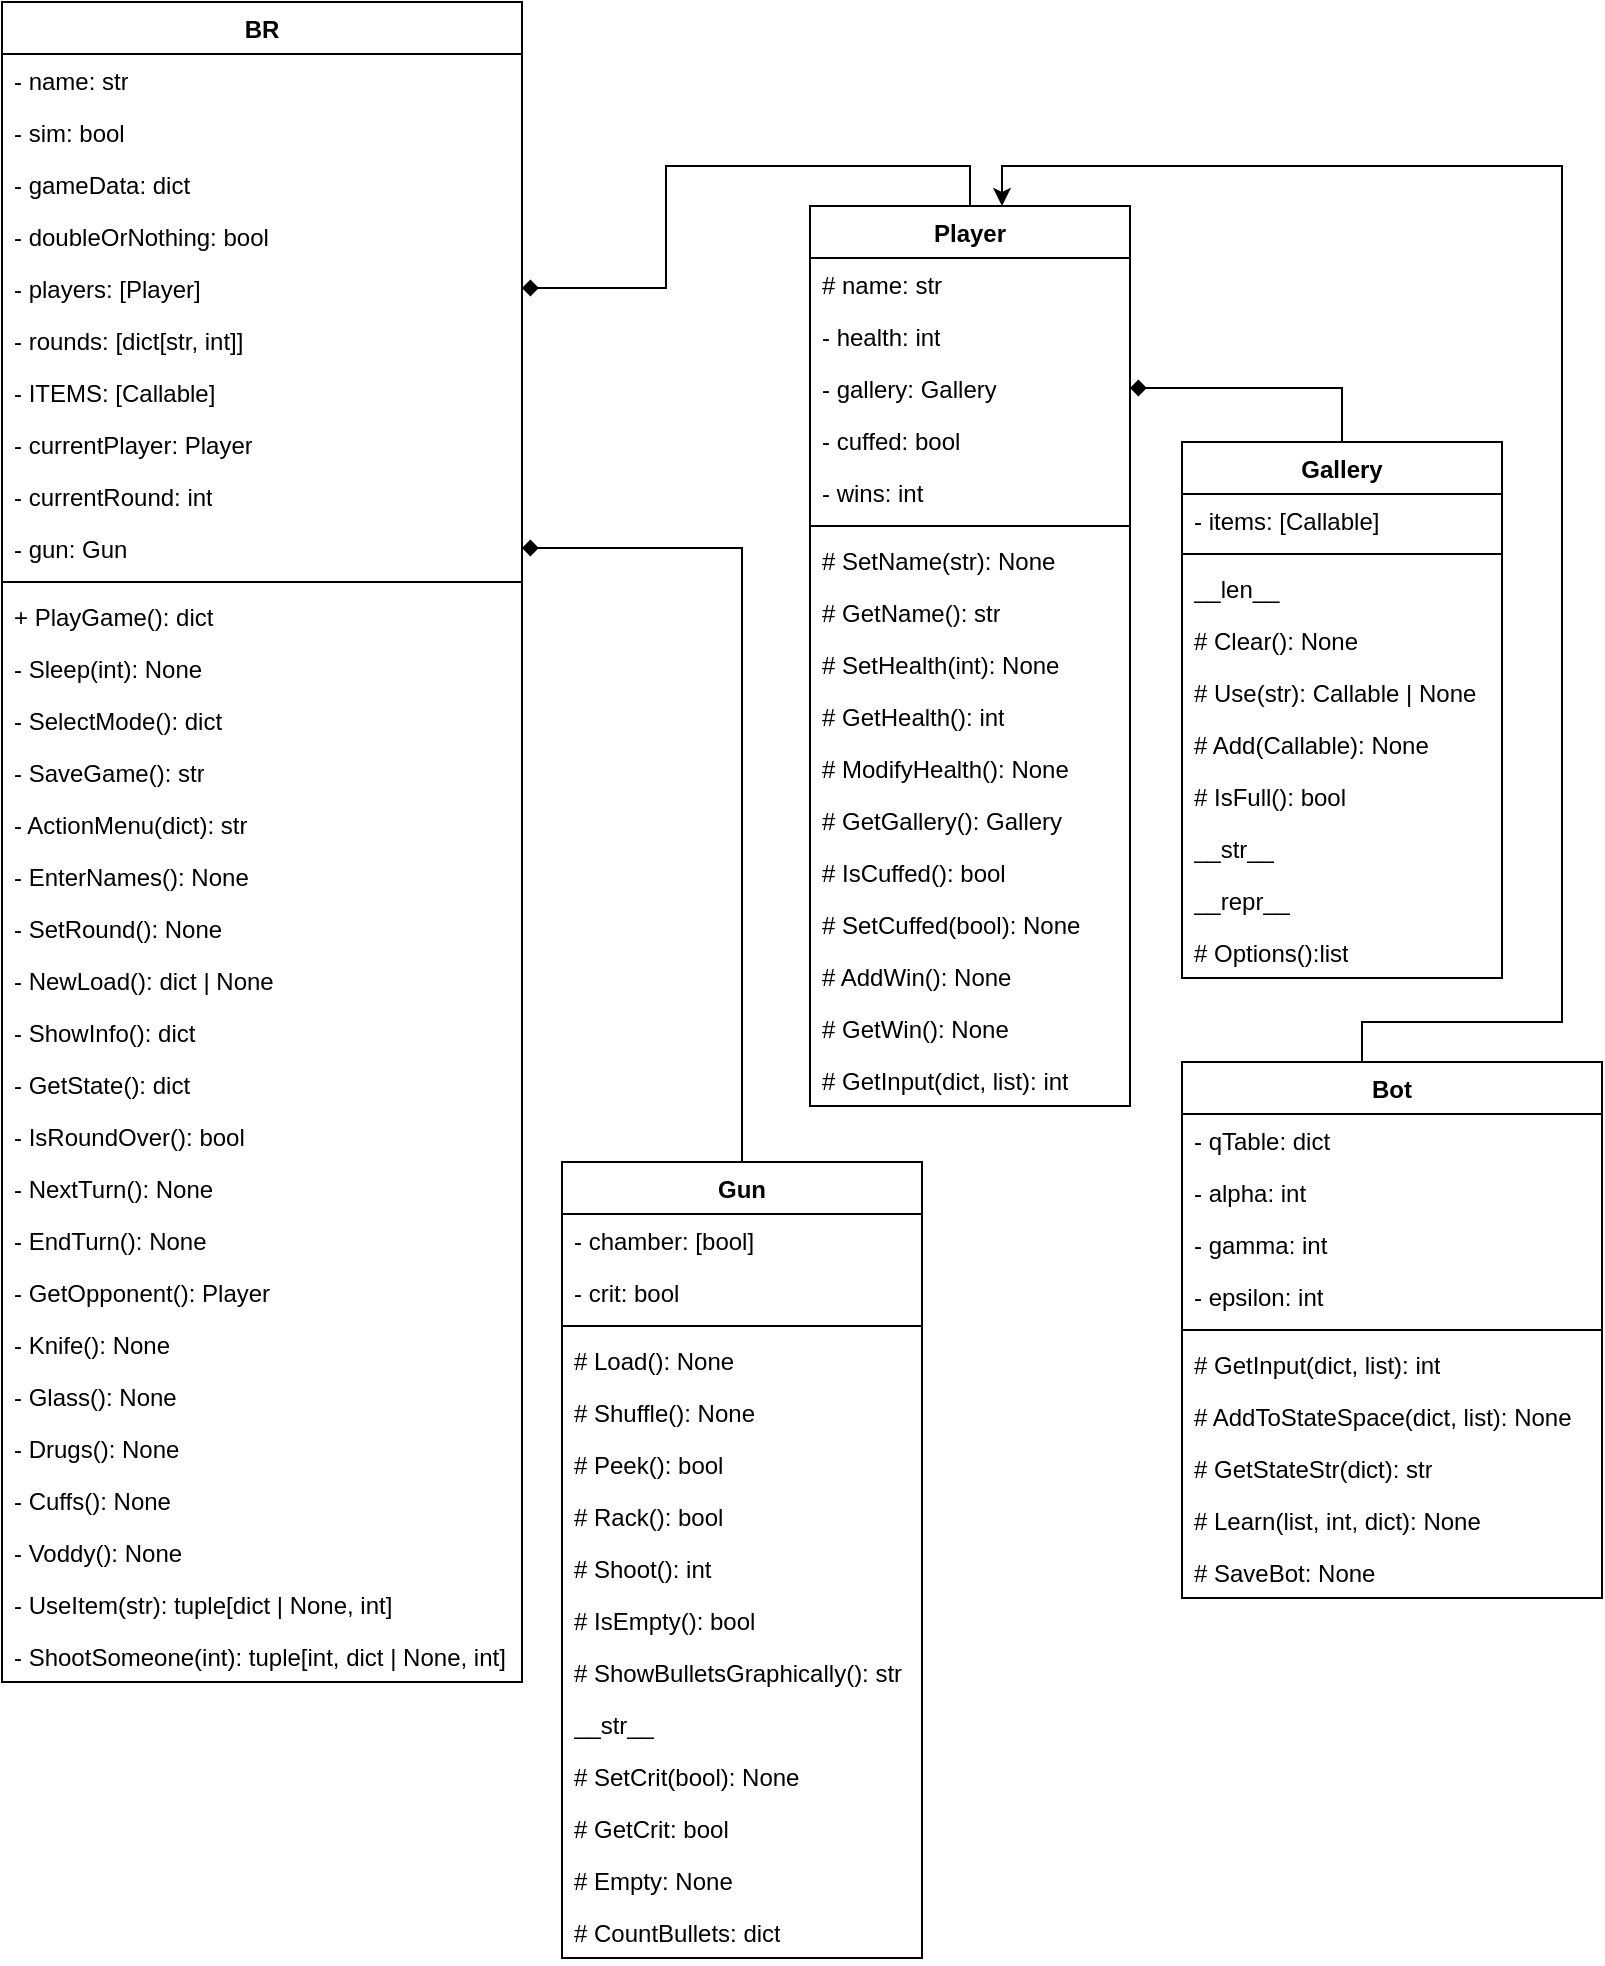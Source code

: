 <mxfile version="23.1.0" type="device">
  <diagram name="Page-1" id="vFmoDZBEKyAavdOSo_Eb">
    <mxGraphModel dx="991" dy="752" grid="1" gridSize="10" guides="1" tooltips="1" connect="1" arrows="1" fold="1" page="1" pageScale="1" pageWidth="827" pageHeight="1169" math="0" shadow="0">
      <root>
        <mxCell id="0" />
        <mxCell id="1" parent="0" />
        <mxCell id="H9SnRW4c3Upq8VRvOPKu-1" value="BR" style="swimlane;fontStyle=1;align=center;verticalAlign=top;childLayout=stackLayout;horizontal=1;startSize=26;horizontalStack=0;resizeParent=1;resizeParentMax=0;resizeLast=0;collapsible=1;marginBottom=0;whiteSpace=wrap;html=1;" parent="1" vertex="1">
          <mxGeometry x="10" y="150" width="260" height="840" as="geometry">
            <mxRectangle x="90" y="150" width="60" height="30" as="alternateBounds" />
          </mxGeometry>
        </mxCell>
        <mxCell id="eFTFK-ehcUdB1LsyZW5m-9" value="- name: str" style="text;strokeColor=none;fillColor=none;align=left;verticalAlign=top;spacingLeft=4;spacingRight=4;overflow=hidden;rotatable=0;points=[[0,0.5],[1,0.5]];portConstraint=eastwest;whiteSpace=wrap;html=1;" parent="H9SnRW4c3Upq8VRvOPKu-1" vertex="1">
          <mxGeometry y="26" width="260" height="26" as="geometry" />
        </mxCell>
        <mxCell id="eFTFK-ehcUdB1LsyZW5m-8" value="- sim: bool" style="text;strokeColor=none;fillColor=none;align=left;verticalAlign=top;spacingLeft=4;spacingRight=4;overflow=hidden;rotatable=0;points=[[0,0.5],[1,0.5]];portConstraint=eastwest;whiteSpace=wrap;html=1;" parent="H9SnRW4c3Upq8VRvOPKu-1" vertex="1">
          <mxGeometry y="52" width="260" height="26" as="geometry" />
        </mxCell>
        <mxCell id="eFTFK-ehcUdB1LsyZW5m-10" value="&lt;div&gt;- gameData: dict&lt;/div&gt;" style="text;strokeColor=none;fillColor=none;align=left;verticalAlign=top;spacingLeft=4;spacingRight=4;overflow=hidden;rotatable=0;points=[[0,0.5],[1,0.5]];portConstraint=eastwest;whiteSpace=wrap;html=1;" parent="H9SnRW4c3Upq8VRvOPKu-1" vertex="1">
          <mxGeometry y="78" width="260" height="26" as="geometry" />
        </mxCell>
        <mxCell id="mQyLiGfO_H3nHgaukquF-1" value="- doubleOrNothing: bool" style="text;strokeColor=none;fillColor=none;align=left;verticalAlign=top;spacingLeft=4;spacingRight=4;overflow=hidden;rotatable=0;points=[[0,0.5],[1,0.5]];portConstraint=eastwest;whiteSpace=wrap;html=1;" parent="H9SnRW4c3Upq8VRvOPKu-1" vertex="1">
          <mxGeometry y="104" width="260" height="26" as="geometry" />
        </mxCell>
        <mxCell id="H9SnRW4c3Upq8VRvOPKu-2" value="- players: [Player]" style="text;strokeColor=none;fillColor=none;align=left;verticalAlign=top;spacingLeft=4;spacingRight=4;overflow=hidden;rotatable=0;points=[[0,0.5],[1,0.5]];portConstraint=eastwest;whiteSpace=wrap;html=1;" parent="H9SnRW4c3Upq8VRvOPKu-1" vertex="1">
          <mxGeometry y="130" width="260" height="26" as="geometry" />
        </mxCell>
        <mxCell id="H9SnRW4c3Upq8VRvOPKu-5" value="- rounds: [dict[str, int]]" style="text;strokeColor=none;fillColor=none;align=left;verticalAlign=top;spacingLeft=4;spacingRight=4;overflow=hidden;rotatable=0;points=[[0,0.5],[1,0.5]];portConstraint=eastwest;whiteSpace=wrap;html=1;" parent="H9SnRW4c3Upq8VRvOPKu-1" vertex="1">
          <mxGeometry y="156" width="260" height="26" as="geometry" />
        </mxCell>
        <mxCell id="H9SnRW4c3Upq8VRvOPKu-6" value="- ITEMS: [Callable]" style="text;strokeColor=none;fillColor=none;align=left;verticalAlign=top;spacingLeft=4;spacingRight=4;overflow=hidden;rotatable=0;points=[[0,0.5],[1,0.5]];portConstraint=eastwest;whiteSpace=wrap;html=1;" parent="H9SnRW4c3Upq8VRvOPKu-1" vertex="1">
          <mxGeometry y="182" width="260" height="26" as="geometry" />
        </mxCell>
        <mxCell id="H9SnRW4c3Upq8VRvOPKu-7" value="- currentPlayer: Player" style="text;strokeColor=none;fillColor=none;align=left;verticalAlign=top;spacingLeft=4;spacingRight=4;overflow=hidden;rotatable=0;points=[[0,0.5],[1,0.5]];portConstraint=eastwest;whiteSpace=wrap;html=1;" parent="H9SnRW4c3Upq8VRvOPKu-1" vertex="1">
          <mxGeometry y="208" width="260" height="26" as="geometry" />
        </mxCell>
        <mxCell id="H9SnRW4c3Upq8VRvOPKu-8" value="- currentRound: int" style="text;strokeColor=none;fillColor=none;align=left;verticalAlign=top;spacingLeft=4;spacingRight=4;overflow=hidden;rotatable=0;points=[[0,0.5],[1,0.5]];portConstraint=eastwest;whiteSpace=wrap;html=1;" parent="H9SnRW4c3Upq8VRvOPKu-1" vertex="1">
          <mxGeometry y="234" width="260" height="26" as="geometry" />
        </mxCell>
        <mxCell id="H9SnRW4c3Upq8VRvOPKu-24" value="- gun: Gun" style="text;strokeColor=none;fillColor=none;align=left;verticalAlign=top;spacingLeft=4;spacingRight=4;overflow=hidden;rotatable=0;points=[[0,0.5],[1,0.5]];portConstraint=eastwest;whiteSpace=wrap;html=1;" parent="H9SnRW4c3Upq8VRvOPKu-1" vertex="1">
          <mxGeometry y="260" width="260" height="26" as="geometry" />
        </mxCell>
        <mxCell id="H9SnRW4c3Upq8VRvOPKu-3" value="" style="line;strokeWidth=1;fillColor=none;align=left;verticalAlign=middle;spacingTop=-1;spacingLeft=3;spacingRight=3;rotatable=0;labelPosition=right;points=[];portConstraint=eastwest;strokeColor=inherit;" parent="H9SnRW4c3Upq8VRvOPKu-1" vertex="1">
          <mxGeometry y="286" width="260" height="8" as="geometry" />
        </mxCell>
        <mxCell id="H9SnRW4c3Upq8VRvOPKu-4" value="+ PlayGame(): dict" style="text;strokeColor=none;fillColor=none;align=left;verticalAlign=top;spacingLeft=4;spacingRight=4;overflow=hidden;rotatable=0;points=[[0,0.5],[1,0.5]];portConstraint=eastwest;whiteSpace=wrap;html=1;" parent="H9SnRW4c3Upq8VRvOPKu-1" vertex="1">
          <mxGeometry y="294" width="260" height="26" as="geometry" />
        </mxCell>
        <mxCell id="eFTFK-ehcUdB1LsyZW5m-52" value="- Sleep(int): None" style="text;strokeColor=none;fillColor=none;align=left;verticalAlign=top;spacingLeft=4;spacingRight=4;overflow=hidden;rotatable=0;points=[[0,0.5],[1,0.5]];portConstraint=eastwest;whiteSpace=wrap;html=1;" parent="H9SnRW4c3Upq8VRvOPKu-1" vertex="1">
          <mxGeometry y="320" width="260" height="26" as="geometry" />
        </mxCell>
        <mxCell id="eFTFK-ehcUdB1LsyZW5m-41" value="- SelectMode(): dict" style="text;strokeColor=none;fillColor=none;align=left;verticalAlign=top;spacingLeft=4;spacingRight=4;overflow=hidden;rotatable=0;points=[[0,0.5],[1,0.5]];portConstraint=eastwest;whiteSpace=wrap;html=1;" parent="H9SnRW4c3Upq8VRvOPKu-1" vertex="1">
          <mxGeometry y="346" width="260" height="26" as="geometry" />
        </mxCell>
        <mxCell id="eFTFK-ehcUdB1LsyZW5m-11" value="- SaveGame(): str" style="text;strokeColor=none;fillColor=none;align=left;verticalAlign=top;spacingLeft=4;spacingRight=4;overflow=hidden;rotatable=0;points=[[0,0.5],[1,0.5]];portConstraint=eastwest;whiteSpace=wrap;html=1;" parent="H9SnRW4c3Upq8VRvOPKu-1" vertex="1">
          <mxGeometry y="372" width="260" height="26" as="geometry" />
        </mxCell>
        <mxCell id="mQyLiGfO_H3nHgaukquF-2" value="- ActionMenu(dict): str" style="text;strokeColor=none;fillColor=none;align=left;verticalAlign=top;spacingLeft=4;spacingRight=4;overflow=hidden;rotatable=0;points=[[0,0.5],[1,0.5]];portConstraint=eastwest;whiteSpace=wrap;html=1;" parent="H9SnRW4c3Upq8VRvOPKu-1" vertex="1">
          <mxGeometry y="398" width="260" height="26" as="geometry" />
        </mxCell>
        <mxCell id="eFTFK-ehcUdB1LsyZW5m-12" value="- EnterNames(): None" style="text;strokeColor=none;fillColor=none;align=left;verticalAlign=top;spacingLeft=4;spacingRight=4;overflow=hidden;rotatable=0;points=[[0,0.5],[1,0.5]];portConstraint=eastwest;whiteSpace=wrap;html=1;" parent="H9SnRW4c3Upq8VRvOPKu-1" vertex="1">
          <mxGeometry y="424" width="260" height="26" as="geometry" />
        </mxCell>
        <mxCell id="H9SnRW4c3Upq8VRvOPKu-18" value="- SetRound(): None" style="text;strokeColor=none;fillColor=none;align=left;verticalAlign=top;spacingLeft=4;spacingRight=4;overflow=hidden;rotatable=0;points=[[0,0.5],[1,0.5]];portConstraint=eastwest;whiteSpace=wrap;html=1;" parent="H9SnRW4c3Upq8VRvOPKu-1" vertex="1">
          <mxGeometry y="450" width="260" height="26" as="geometry" />
        </mxCell>
        <mxCell id="eFTFK-ehcUdB1LsyZW5m-1" value="- NewLoad(): dict | None" style="text;strokeColor=none;fillColor=none;align=left;verticalAlign=top;spacingLeft=4;spacingRight=4;overflow=hidden;rotatable=0;points=[[0,0.5],[1,0.5]];portConstraint=eastwest;whiteSpace=wrap;html=1;" parent="H9SnRW4c3Upq8VRvOPKu-1" vertex="1">
          <mxGeometry y="476" width="260" height="26" as="geometry" />
        </mxCell>
        <mxCell id="H9SnRW4c3Upq8VRvOPKu-19" value="- ShowInfo(): dict" style="text;strokeColor=none;fillColor=none;align=left;verticalAlign=top;spacingLeft=4;spacingRight=4;overflow=hidden;rotatable=0;points=[[0,0.5],[1,0.5]];portConstraint=eastwest;whiteSpace=wrap;html=1;" parent="H9SnRW4c3Upq8VRvOPKu-1" vertex="1">
          <mxGeometry y="502" width="260" height="26" as="geometry" />
        </mxCell>
        <mxCell id="eFTFK-ehcUdB1LsyZW5m-43" value="- GetState(): dict" style="text;strokeColor=none;fillColor=none;align=left;verticalAlign=top;spacingLeft=4;spacingRight=4;overflow=hidden;rotatable=0;points=[[0,0.5],[1,0.5]];portConstraint=eastwest;whiteSpace=wrap;html=1;" parent="H9SnRW4c3Upq8VRvOPKu-1" vertex="1">
          <mxGeometry y="528" width="260" height="26" as="geometry" />
        </mxCell>
        <mxCell id="mQyLiGfO_H3nHgaukquF-4" value="- IsRoundOver(): bool" style="text;strokeColor=none;fillColor=none;align=left;verticalAlign=top;spacingLeft=4;spacingRight=4;overflow=hidden;rotatable=0;points=[[0,0.5],[1,0.5]];portConstraint=eastwest;whiteSpace=wrap;html=1;" parent="H9SnRW4c3Upq8VRvOPKu-1" vertex="1">
          <mxGeometry y="554" width="260" height="26" as="geometry" />
        </mxCell>
        <mxCell id="mQyLiGfO_H3nHgaukquF-5" value="- NextTurn(): None" style="text;strokeColor=none;fillColor=none;align=left;verticalAlign=top;spacingLeft=4;spacingRight=4;overflow=hidden;rotatable=0;points=[[0,0.5],[1,0.5]];portConstraint=eastwest;whiteSpace=wrap;html=1;" parent="H9SnRW4c3Upq8VRvOPKu-1" vertex="1">
          <mxGeometry y="580" width="260" height="26" as="geometry" />
        </mxCell>
        <mxCell id="mQyLiGfO_H3nHgaukquF-6" value="- EndTurn(): None" style="text;strokeColor=none;fillColor=none;align=left;verticalAlign=top;spacingLeft=4;spacingRight=4;overflow=hidden;rotatable=0;points=[[0,0.5],[1,0.5]];portConstraint=eastwest;whiteSpace=wrap;html=1;" parent="H9SnRW4c3Upq8VRvOPKu-1" vertex="1">
          <mxGeometry y="606" width="260" height="26" as="geometry" />
        </mxCell>
        <mxCell id="eFTFK-ehcUdB1LsyZW5m-2" value="- GetOpponent(): Player" style="text;strokeColor=none;fillColor=none;align=left;verticalAlign=top;spacingLeft=4;spacingRight=4;overflow=hidden;rotatable=0;points=[[0,0.5],[1,0.5]];portConstraint=eastwest;whiteSpace=wrap;html=1;" parent="H9SnRW4c3Upq8VRvOPKu-1" vertex="1">
          <mxGeometry y="632" width="260" height="26" as="geometry" />
        </mxCell>
        <mxCell id="H9SnRW4c3Upq8VRvOPKu-29" value="- Knife(): None" style="text;strokeColor=none;fillColor=none;align=left;verticalAlign=top;spacingLeft=4;spacingRight=4;overflow=hidden;rotatable=0;points=[[0,0.5],[1,0.5]];portConstraint=eastwest;whiteSpace=wrap;html=1;" parent="H9SnRW4c3Upq8VRvOPKu-1" vertex="1">
          <mxGeometry y="658" width="260" height="26" as="geometry" />
        </mxCell>
        <mxCell id="H9SnRW4c3Upq8VRvOPKu-33" value="- Glass(): None" style="text;strokeColor=none;fillColor=none;align=left;verticalAlign=top;spacingLeft=4;spacingRight=4;overflow=hidden;rotatable=0;points=[[0,0.5],[1,0.5]];portConstraint=eastwest;whiteSpace=wrap;html=1;" parent="H9SnRW4c3Upq8VRvOPKu-1" vertex="1">
          <mxGeometry y="684" width="260" height="26" as="geometry" />
        </mxCell>
        <mxCell id="H9SnRW4c3Upq8VRvOPKu-34" value="- Drugs(): None" style="text;strokeColor=none;fillColor=none;align=left;verticalAlign=top;spacingLeft=4;spacingRight=4;overflow=hidden;rotatable=0;points=[[0,0.5],[1,0.5]];portConstraint=eastwest;whiteSpace=wrap;html=1;" parent="H9SnRW4c3Upq8VRvOPKu-1" vertex="1">
          <mxGeometry y="710" width="260" height="26" as="geometry" />
        </mxCell>
        <mxCell id="H9SnRW4c3Upq8VRvOPKu-35" value="- Cuffs(): None" style="text;strokeColor=none;fillColor=none;align=left;verticalAlign=top;spacingLeft=4;spacingRight=4;overflow=hidden;rotatable=0;points=[[0,0.5],[1,0.5]];portConstraint=eastwest;whiteSpace=wrap;html=1;" parent="H9SnRW4c3Upq8VRvOPKu-1" vertex="1">
          <mxGeometry y="736" width="260" height="26" as="geometry" />
        </mxCell>
        <mxCell id="eFTFK-ehcUdB1LsyZW5m-14" value="- Voddy(): None" style="text;strokeColor=none;fillColor=none;align=left;verticalAlign=top;spacingLeft=4;spacingRight=4;overflow=hidden;rotatable=0;points=[[0,0.5],[1,0.5]];portConstraint=eastwest;whiteSpace=wrap;html=1;" parent="H9SnRW4c3Upq8VRvOPKu-1" vertex="1">
          <mxGeometry y="762" width="260" height="26" as="geometry" />
        </mxCell>
        <mxCell id="eFTFK-ehcUdB1LsyZW5m-13" value="- UseItem(str): tuple[dict | None, int]" style="text;strokeColor=none;fillColor=none;align=left;verticalAlign=top;spacingLeft=4;spacingRight=4;overflow=hidden;rotatable=0;points=[[0,0.5],[1,0.5]];portConstraint=eastwest;whiteSpace=wrap;html=1;" parent="H9SnRW4c3Upq8VRvOPKu-1" vertex="1">
          <mxGeometry y="788" width="260" height="26" as="geometry" />
        </mxCell>
        <mxCell id="H9SnRW4c3Upq8VRvOPKu-37" value="- ShootSomeone(int): tuple[int, dict | None, int]" style="text;strokeColor=none;fillColor=none;align=left;verticalAlign=top;spacingLeft=4;spacingRight=4;overflow=hidden;rotatable=0;points=[[0,0.5],[1,0.5]];portConstraint=eastwest;whiteSpace=wrap;html=1;" parent="H9SnRW4c3Upq8VRvOPKu-1" vertex="1">
          <mxGeometry y="814" width="260" height="26" as="geometry" />
        </mxCell>
        <mxCell id="H9SnRW4c3Upq8VRvOPKu-48" style="edgeStyle=orthogonalEdgeStyle;rounded=0;orthogonalLoop=1;jettySize=auto;html=1;exitX=0.5;exitY=0;exitDx=0;exitDy=0;entryX=1;entryY=0.5;entryDx=0;entryDy=0;endArrow=diamond;endFill=1;" parent="1" source="H9SnRW4c3Upq8VRvOPKu-9" target="H9SnRW4c3Upq8VRvOPKu-2" edge="1">
          <mxGeometry relative="1" as="geometry" />
        </mxCell>
        <mxCell id="H9SnRW4c3Upq8VRvOPKu-9" value="Player" style="swimlane;fontStyle=1;align=center;verticalAlign=top;childLayout=stackLayout;horizontal=1;startSize=26;horizontalStack=0;resizeParent=1;resizeParentMax=0;resizeLast=0;collapsible=1;marginBottom=0;whiteSpace=wrap;html=1;" parent="1" vertex="1">
          <mxGeometry x="414" y="252" width="160" height="450" as="geometry" />
        </mxCell>
        <mxCell id="H9SnRW4c3Upq8VRvOPKu-10" value="# name: str" style="text;strokeColor=none;fillColor=none;align=left;verticalAlign=top;spacingLeft=4;spacingRight=4;overflow=hidden;rotatable=0;points=[[0,0.5],[1,0.5]];portConstraint=eastwest;whiteSpace=wrap;html=1;" parent="H9SnRW4c3Upq8VRvOPKu-9" vertex="1">
          <mxGeometry y="26" width="160" height="26" as="geometry" />
        </mxCell>
        <mxCell id="H9SnRW4c3Upq8VRvOPKu-13" value="- health: int" style="text;strokeColor=none;fillColor=none;align=left;verticalAlign=top;spacingLeft=4;spacingRight=4;overflow=hidden;rotatable=0;points=[[0,0.5],[1,0.5]];portConstraint=eastwest;whiteSpace=wrap;html=1;" parent="H9SnRW4c3Upq8VRvOPKu-9" vertex="1">
          <mxGeometry y="52" width="160" height="26" as="geometry" />
        </mxCell>
        <mxCell id="H9SnRW4c3Upq8VRvOPKu-14" value="- gallery: Gallery" style="text;strokeColor=none;fillColor=none;align=left;verticalAlign=top;spacingLeft=4;spacingRight=4;overflow=hidden;rotatable=0;points=[[0,0.5],[1,0.5]];portConstraint=eastwest;whiteSpace=wrap;html=1;" parent="H9SnRW4c3Upq8VRvOPKu-9" vertex="1">
          <mxGeometry y="78" width="160" height="26" as="geometry" />
        </mxCell>
        <mxCell id="H9SnRW4c3Upq8VRvOPKu-36" value="- cuffed: bool" style="text;strokeColor=none;fillColor=none;align=left;verticalAlign=top;spacingLeft=4;spacingRight=4;overflow=hidden;rotatable=0;points=[[0,0.5],[1,0.5]];portConstraint=eastwest;whiteSpace=wrap;html=1;" parent="H9SnRW4c3Upq8VRvOPKu-9" vertex="1">
          <mxGeometry y="104" width="160" height="26" as="geometry" />
        </mxCell>
        <mxCell id="mQyLiGfO_H3nHgaukquF-10" value="- wins: int" style="text;strokeColor=none;fillColor=none;align=left;verticalAlign=top;spacingLeft=4;spacingRight=4;overflow=hidden;rotatable=0;points=[[0,0.5],[1,0.5]];portConstraint=eastwest;whiteSpace=wrap;html=1;" parent="H9SnRW4c3Upq8VRvOPKu-9" vertex="1">
          <mxGeometry y="130" width="160" height="26" as="geometry" />
        </mxCell>
        <mxCell id="H9SnRW4c3Upq8VRvOPKu-11" value="" style="line;strokeWidth=1;fillColor=none;align=left;verticalAlign=middle;spacingTop=-1;spacingLeft=3;spacingRight=3;rotatable=0;labelPosition=right;points=[];portConstraint=eastwest;strokeColor=inherit;" parent="H9SnRW4c3Upq8VRvOPKu-9" vertex="1">
          <mxGeometry y="156" width="160" height="8" as="geometry" />
        </mxCell>
        <mxCell id="H9SnRW4c3Upq8VRvOPKu-12" value="# SetName(str): None" style="text;strokeColor=none;fillColor=none;align=left;verticalAlign=top;spacingLeft=4;spacingRight=4;overflow=hidden;rotatable=0;points=[[0,0.5],[1,0.5]];portConstraint=eastwest;whiteSpace=wrap;html=1;" parent="H9SnRW4c3Upq8VRvOPKu-9" vertex="1">
          <mxGeometry y="164" width="160" height="26" as="geometry" />
        </mxCell>
        <mxCell id="H9SnRW4c3Upq8VRvOPKu-15" value="# GetName(): str" style="text;strokeColor=none;fillColor=none;align=left;verticalAlign=top;spacingLeft=4;spacingRight=4;overflow=hidden;rotatable=0;points=[[0,0.5],[1,0.5]];portConstraint=eastwest;whiteSpace=wrap;html=1;" parent="H9SnRW4c3Upq8VRvOPKu-9" vertex="1">
          <mxGeometry y="190" width="160" height="26" as="geometry" />
        </mxCell>
        <mxCell id="H9SnRW4c3Upq8VRvOPKu-17" value="# SetHealth(int): None" style="text;strokeColor=none;fillColor=none;align=left;verticalAlign=top;spacingLeft=4;spacingRight=4;overflow=hidden;rotatable=0;points=[[0,0.5],[1,0.5]];portConstraint=eastwest;whiteSpace=wrap;html=1;" parent="H9SnRW4c3Upq8VRvOPKu-9" vertex="1">
          <mxGeometry y="216" width="160" height="26" as="geometry" />
        </mxCell>
        <mxCell id="eFTFK-ehcUdB1LsyZW5m-3" value="# GetHealth(): int" style="text;strokeColor=none;fillColor=none;align=left;verticalAlign=top;spacingLeft=4;spacingRight=4;overflow=hidden;rotatable=0;points=[[0,0.5],[1,0.5]];portConstraint=eastwest;whiteSpace=wrap;html=1;" parent="H9SnRW4c3Upq8VRvOPKu-9" vertex="1">
          <mxGeometry y="242" width="160" height="26" as="geometry" />
        </mxCell>
        <mxCell id="H9SnRW4c3Upq8VRvOPKu-16" value="# ModifyHealth(): None" style="text;strokeColor=none;fillColor=none;align=left;verticalAlign=top;spacingLeft=4;spacingRight=4;overflow=hidden;rotatable=0;points=[[0,0.5],[1,0.5]];portConstraint=eastwest;whiteSpace=wrap;html=1;" parent="H9SnRW4c3Upq8VRvOPKu-9" vertex="1">
          <mxGeometry y="268" width="160" height="26" as="geometry" />
        </mxCell>
        <mxCell id="H9SnRW4c3Upq8VRvOPKu-20" value="# GetGallery(): Gallery" style="text;strokeColor=none;fillColor=none;align=left;verticalAlign=top;spacingLeft=4;spacingRight=4;overflow=hidden;rotatable=0;points=[[0,0.5],[1,0.5]];portConstraint=eastwest;whiteSpace=wrap;html=1;" parent="H9SnRW4c3Upq8VRvOPKu-9" vertex="1">
          <mxGeometry y="294" width="160" height="26" as="geometry" />
        </mxCell>
        <mxCell id="mQyLiGfO_H3nHgaukquF-12" value="# IsCuffed(): bool" style="text;strokeColor=none;fillColor=none;align=left;verticalAlign=top;spacingLeft=4;spacingRight=4;overflow=hidden;rotatable=0;points=[[0,0.5],[1,0.5]];portConstraint=eastwest;whiteSpace=wrap;html=1;" parent="H9SnRW4c3Upq8VRvOPKu-9" vertex="1">
          <mxGeometry y="320" width="160" height="26" as="geometry" />
        </mxCell>
        <mxCell id="mQyLiGfO_H3nHgaukquF-13" value="# SetCuffed(bool): None" style="text;strokeColor=none;fillColor=none;align=left;verticalAlign=top;spacingLeft=4;spacingRight=4;overflow=hidden;rotatable=0;points=[[0,0.5],[1,0.5]];portConstraint=eastwest;whiteSpace=wrap;html=1;" parent="H9SnRW4c3Upq8VRvOPKu-9" vertex="1">
          <mxGeometry y="346" width="160" height="26" as="geometry" />
        </mxCell>
        <mxCell id="mQyLiGfO_H3nHgaukquF-14" value="# AddWin(): None" style="text;strokeColor=none;fillColor=none;align=left;verticalAlign=top;spacingLeft=4;spacingRight=4;overflow=hidden;rotatable=0;points=[[0,0.5],[1,0.5]];portConstraint=eastwest;whiteSpace=wrap;html=1;" parent="H9SnRW4c3Upq8VRvOPKu-9" vertex="1">
          <mxGeometry y="372" width="160" height="26" as="geometry" />
        </mxCell>
        <mxCell id="eFTFK-ehcUdB1LsyZW5m-21" value="# GetWin(): None" style="text;strokeColor=none;fillColor=none;align=left;verticalAlign=top;spacingLeft=4;spacingRight=4;overflow=hidden;rotatable=0;points=[[0,0.5],[1,0.5]];portConstraint=eastwest;whiteSpace=wrap;html=1;" parent="H9SnRW4c3Upq8VRvOPKu-9" vertex="1">
          <mxGeometry y="398" width="160" height="26" as="geometry" />
        </mxCell>
        <mxCell id="eFTFK-ehcUdB1LsyZW5m-4" value="# GetInput(dict, list): int" style="text;strokeColor=none;fillColor=none;align=left;verticalAlign=top;spacingLeft=4;spacingRight=4;overflow=hidden;rotatable=0;points=[[0,0.5],[1,0.5]];portConstraint=eastwest;whiteSpace=wrap;html=1;" parent="H9SnRW4c3Upq8VRvOPKu-9" vertex="1">
          <mxGeometry y="424" width="160" height="26" as="geometry" />
        </mxCell>
        <mxCell id="H9SnRW4c3Upq8VRvOPKu-50" style="edgeStyle=orthogonalEdgeStyle;rounded=0;orthogonalLoop=1;jettySize=auto;html=1;entryX=1;entryY=0.5;entryDx=0;entryDy=0;endArrow=diamond;endFill=1;" parent="1" source="H9SnRW4c3Upq8VRvOPKu-25" target="H9SnRW4c3Upq8VRvOPKu-24" edge="1">
          <mxGeometry relative="1" as="geometry" />
        </mxCell>
        <mxCell id="H9SnRW4c3Upq8VRvOPKu-25" value="Gun" style="swimlane;fontStyle=1;align=center;verticalAlign=top;childLayout=stackLayout;horizontal=1;startSize=26;horizontalStack=0;resizeParent=1;resizeParentMax=0;resizeLast=0;collapsible=1;marginBottom=0;whiteSpace=wrap;html=1;" parent="1" vertex="1">
          <mxGeometry x="290" y="730" width="180" height="398" as="geometry" />
        </mxCell>
        <mxCell id="H9SnRW4c3Upq8VRvOPKu-26" value="- chamber: [bool]" style="text;strokeColor=none;fillColor=none;align=left;verticalAlign=top;spacingLeft=4;spacingRight=4;overflow=hidden;rotatable=0;points=[[0,0.5],[1,0.5]];portConstraint=eastwest;whiteSpace=wrap;html=1;" parent="H9SnRW4c3Upq8VRvOPKu-25" vertex="1">
          <mxGeometry y="26" width="180" height="26" as="geometry" />
        </mxCell>
        <mxCell id="H9SnRW4c3Upq8VRvOPKu-32" value="- crit: bool" style="text;strokeColor=none;fillColor=none;align=left;verticalAlign=top;spacingLeft=4;spacingRight=4;overflow=hidden;rotatable=0;points=[[0,0.5],[1,0.5]];portConstraint=eastwest;whiteSpace=wrap;html=1;" parent="H9SnRW4c3Upq8VRvOPKu-25" vertex="1">
          <mxGeometry y="52" width="180" height="26" as="geometry" />
        </mxCell>
        <mxCell id="H9SnRW4c3Upq8VRvOPKu-27" value="" style="line;strokeWidth=1;fillColor=none;align=left;verticalAlign=middle;spacingTop=-1;spacingLeft=3;spacingRight=3;rotatable=0;labelPosition=right;points=[];portConstraint=eastwest;strokeColor=inherit;" parent="H9SnRW4c3Upq8VRvOPKu-25" vertex="1">
          <mxGeometry y="78" width="180" height="8" as="geometry" />
        </mxCell>
        <mxCell id="H9SnRW4c3Upq8VRvOPKu-28" value="# Load(): None" style="text;strokeColor=none;fillColor=none;align=left;verticalAlign=top;spacingLeft=4;spacingRight=4;overflow=hidden;rotatable=0;points=[[0,0.5],[1,0.5]];portConstraint=eastwest;whiteSpace=wrap;html=1;" parent="H9SnRW4c3Upq8VRvOPKu-25" vertex="1">
          <mxGeometry y="86" width="180" height="26" as="geometry" />
        </mxCell>
        <mxCell id="BoNSWURVBQbh1B5peGJ--2" value="# Shuffle(): None" style="text;strokeColor=none;fillColor=none;align=left;verticalAlign=top;spacingLeft=4;spacingRight=4;overflow=hidden;rotatable=0;points=[[0,0.5],[1,0.5]];portConstraint=eastwest;whiteSpace=wrap;html=1;" parent="H9SnRW4c3Upq8VRvOPKu-25" vertex="1">
          <mxGeometry y="112" width="180" height="26" as="geometry" />
        </mxCell>
        <mxCell id="H9SnRW4c3Upq8VRvOPKu-30" value="# Peek(): bool" style="text;strokeColor=none;fillColor=none;align=left;verticalAlign=top;spacingLeft=4;spacingRight=4;overflow=hidden;rotatable=0;points=[[0,0.5],[1,0.5]];portConstraint=eastwest;whiteSpace=wrap;html=1;" parent="H9SnRW4c3Upq8VRvOPKu-25" vertex="1">
          <mxGeometry y="138" width="180" height="26" as="geometry" />
        </mxCell>
        <mxCell id="H9SnRW4c3Upq8VRvOPKu-31" value="# Rack(): bool" style="text;strokeColor=none;fillColor=none;align=left;verticalAlign=top;spacingLeft=4;spacingRight=4;overflow=hidden;rotatable=0;points=[[0,0.5],[1,0.5]];portConstraint=eastwest;whiteSpace=wrap;html=1;" parent="H9SnRW4c3Upq8VRvOPKu-25" vertex="1">
          <mxGeometry y="164" width="180" height="26" as="geometry" />
        </mxCell>
        <mxCell id="H9SnRW4c3Upq8VRvOPKu-38" value="# Shoot(): int" style="text;strokeColor=none;fillColor=none;align=left;verticalAlign=top;spacingLeft=4;spacingRight=4;overflow=hidden;rotatable=0;points=[[0,0.5],[1,0.5]];portConstraint=eastwest;whiteSpace=wrap;html=1;" parent="H9SnRW4c3Upq8VRvOPKu-25" vertex="1">
          <mxGeometry y="190" width="180" height="26" as="geometry" />
        </mxCell>
        <mxCell id="H9SnRW4c3Upq8VRvOPKu-39" value="# IsEmpty(): bool" style="text;strokeColor=none;fillColor=none;align=left;verticalAlign=top;spacingLeft=4;spacingRight=4;overflow=hidden;rotatable=0;points=[[0,0.5],[1,0.5]];portConstraint=eastwest;whiteSpace=wrap;html=1;" parent="H9SnRW4c3Upq8VRvOPKu-25" vertex="1">
          <mxGeometry y="216" width="180" height="26" as="geometry" />
        </mxCell>
        <mxCell id="eFTFK-ehcUdB1LsyZW5m-17" value="# ShowBulletsGraphically(): str" style="text;strokeColor=none;fillColor=none;align=left;verticalAlign=top;spacingLeft=4;spacingRight=4;overflow=hidden;rotatable=0;points=[[0,0.5],[1,0.5]];portConstraint=eastwest;whiteSpace=wrap;html=1;" parent="H9SnRW4c3Upq8VRvOPKu-25" vertex="1">
          <mxGeometry y="242" width="180" height="26" as="geometry" />
        </mxCell>
        <mxCell id="eFTFK-ehcUdB1LsyZW5m-15" value="__str__" style="text;strokeColor=none;fillColor=none;align=left;verticalAlign=top;spacingLeft=4;spacingRight=4;overflow=hidden;rotatable=0;points=[[0,0.5],[1,0.5]];portConstraint=eastwest;whiteSpace=wrap;html=1;" parent="H9SnRW4c3Upq8VRvOPKu-25" vertex="1">
          <mxGeometry y="268" width="180" height="26" as="geometry" />
        </mxCell>
        <mxCell id="eFTFK-ehcUdB1LsyZW5m-5" value="# SetCrit(bool): None" style="text;strokeColor=none;fillColor=none;align=left;verticalAlign=top;spacingLeft=4;spacingRight=4;overflow=hidden;rotatable=0;points=[[0,0.5],[1,0.5]];portConstraint=eastwest;whiteSpace=wrap;html=1;" parent="H9SnRW4c3Upq8VRvOPKu-25" vertex="1">
          <mxGeometry y="294" width="180" height="26" as="geometry" />
        </mxCell>
        <mxCell id="eFTFK-ehcUdB1LsyZW5m-6" value="# GetCrit: bool" style="text;strokeColor=none;fillColor=none;align=left;verticalAlign=top;spacingLeft=4;spacingRight=4;overflow=hidden;rotatable=0;points=[[0,0.5],[1,0.5]];portConstraint=eastwest;whiteSpace=wrap;html=1;" parent="H9SnRW4c3Upq8VRvOPKu-25" vertex="1">
          <mxGeometry y="320" width="180" height="26" as="geometry" />
        </mxCell>
        <mxCell id="eFTFK-ehcUdB1LsyZW5m-18" value="# Empty: None" style="text;strokeColor=none;fillColor=none;align=left;verticalAlign=top;spacingLeft=4;spacingRight=4;overflow=hidden;rotatable=0;points=[[0,0.5],[1,0.5]];portConstraint=eastwest;whiteSpace=wrap;html=1;" parent="H9SnRW4c3Upq8VRvOPKu-25" vertex="1">
          <mxGeometry y="346" width="180" height="26" as="geometry" />
        </mxCell>
        <mxCell id="eFTFK-ehcUdB1LsyZW5m-42" value="# CountBullets: dict" style="text;strokeColor=none;fillColor=none;align=left;verticalAlign=top;spacingLeft=4;spacingRight=4;overflow=hidden;rotatable=0;points=[[0,0.5],[1,0.5]];portConstraint=eastwest;whiteSpace=wrap;html=1;" parent="H9SnRW4c3Upq8VRvOPKu-25" vertex="1">
          <mxGeometry y="372" width="180" height="26" as="geometry" />
        </mxCell>
        <mxCell id="H9SnRW4c3Upq8VRvOPKu-47" style="edgeStyle=orthogonalEdgeStyle;rounded=0;orthogonalLoop=1;jettySize=auto;html=1;exitX=0.5;exitY=0;exitDx=0;exitDy=0;entryX=1;entryY=0.5;entryDx=0;entryDy=0;endArrow=diamond;endFill=1;" parent="1" source="H9SnRW4c3Upq8VRvOPKu-40" target="H9SnRW4c3Upq8VRvOPKu-14" edge="1">
          <mxGeometry relative="1" as="geometry" />
        </mxCell>
        <mxCell id="H9SnRW4c3Upq8VRvOPKu-40" value="Gallery" style="swimlane;fontStyle=1;align=center;verticalAlign=top;childLayout=stackLayout;horizontal=1;startSize=26;horizontalStack=0;resizeParent=1;resizeParentMax=0;resizeLast=0;collapsible=1;marginBottom=0;whiteSpace=wrap;html=1;" parent="1" vertex="1">
          <mxGeometry x="600" y="370" width="160" height="268" as="geometry" />
        </mxCell>
        <mxCell id="H9SnRW4c3Upq8VRvOPKu-41" value="- items: [Callable]" style="text;strokeColor=none;fillColor=none;align=left;verticalAlign=top;spacingLeft=4;spacingRight=4;overflow=hidden;rotatable=0;points=[[0,0.5],[1,0.5]];portConstraint=eastwest;whiteSpace=wrap;html=1;" parent="H9SnRW4c3Upq8VRvOPKu-40" vertex="1">
          <mxGeometry y="26" width="160" height="26" as="geometry" />
        </mxCell>
        <mxCell id="H9SnRW4c3Upq8VRvOPKu-42" value="" style="line;strokeWidth=1;fillColor=none;align=left;verticalAlign=middle;spacingTop=-1;spacingLeft=3;spacingRight=3;rotatable=0;labelPosition=right;points=[];portConstraint=eastwest;strokeColor=inherit;" parent="H9SnRW4c3Upq8VRvOPKu-40" vertex="1">
          <mxGeometry y="52" width="160" height="8" as="geometry" />
        </mxCell>
        <mxCell id="H9SnRW4c3Upq8VRvOPKu-43" value="__len__" style="text;strokeColor=none;fillColor=none;align=left;verticalAlign=top;spacingLeft=4;spacingRight=4;overflow=hidden;rotatable=0;points=[[0,0.5],[1,0.5]];portConstraint=eastwest;whiteSpace=wrap;html=1;" parent="H9SnRW4c3Upq8VRvOPKu-40" vertex="1">
          <mxGeometry y="60" width="160" height="26" as="geometry" />
        </mxCell>
        <mxCell id="H9SnRW4c3Upq8VRvOPKu-22" value="&lt;div&gt;# Clear(): None&lt;/div&gt;" style="text;strokeColor=none;fillColor=none;align=left;verticalAlign=top;spacingLeft=4;spacingRight=4;overflow=hidden;rotatable=0;points=[[0,0.5],[1,0.5]];portConstraint=eastwest;whiteSpace=wrap;html=1;" parent="H9SnRW4c3Upq8VRvOPKu-40" vertex="1">
          <mxGeometry y="86" width="160" height="26" as="geometry" />
        </mxCell>
        <mxCell id="H9SnRW4c3Upq8VRvOPKu-44" value="&lt;div&gt;# Use(str): Callable | None&lt;/div&gt;" style="text;strokeColor=none;fillColor=none;align=left;verticalAlign=top;spacingLeft=4;spacingRight=4;overflow=hidden;rotatable=0;points=[[0,0.5],[1,0.5]];portConstraint=eastwest;whiteSpace=wrap;html=1;" parent="H9SnRW4c3Upq8VRvOPKu-40" vertex="1">
          <mxGeometry y="112" width="160" height="26" as="geometry" />
        </mxCell>
        <mxCell id="H9SnRW4c3Upq8VRvOPKu-45" value="&lt;div&gt;# Add(Callable): None&lt;br&gt;&lt;/div&gt;" style="text;strokeColor=none;fillColor=none;align=left;verticalAlign=top;spacingLeft=4;spacingRight=4;overflow=hidden;rotatable=0;points=[[0,0.5],[1,0.5]];portConstraint=eastwest;whiteSpace=wrap;html=1;" parent="H9SnRW4c3Upq8VRvOPKu-40" vertex="1">
          <mxGeometry y="138" width="160" height="26" as="geometry" />
        </mxCell>
        <mxCell id="H9SnRW4c3Upq8VRvOPKu-46" value="&lt;div&gt;# IsFull(): bool&lt;br&gt;&lt;/div&gt;" style="text;strokeColor=none;fillColor=none;align=left;verticalAlign=top;spacingLeft=4;spacingRight=4;overflow=hidden;rotatable=0;points=[[0,0.5],[1,0.5]];portConstraint=eastwest;whiteSpace=wrap;html=1;" parent="H9SnRW4c3Upq8VRvOPKu-40" vertex="1">
          <mxGeometry y="164" width="160" height="26" as="geometry" />
        </mxCell>
        <mxCell id="eFTFK-ehcUdB1LsyZW5m-7" value="__str__" style="text;strokeColor=none;fillColor=none;align=left;verticalAlign=top;spacingLeft=4;spacingRight=4;overflow=hidden;rotatable=0;points=[[0,0.5],[1,0.5]];portConstraint=eastwest;whiteSpace=wrap;html=1;" parent="H9SnRW4c3Upq8VRvOPKu-40" vertex="1">
          <mxGeometry y="190" width="160" height="26" as="geometry" />
        </mxCell>
        <mxCell id="eFTFK-ehcUdB1LsyZW5m-19" value="__repr__" style="text;strokeColor=none;fillColor=none;align=left;verticalAlign=top;spacingLeft=4;spacingRight=4;overflow=hidden;rotatable=0;points=[[0,0.5],[1,0.5]];portConstraint=eastwest;whiteSpace=wrap;html=1;" parent="H9SnRW4c3Upq8VRvOPKu-40" vertex="1">
          <mxGeometry y="216" width="160" height="26" as="geometry" />
        </mxCell>
        <mxCell id="eFTFK-ehcUdB1LsyZW5m-47" value="# Options():list" style="text;strokeColor=none;fillColor=none;align=left;verticalAlign=top;spacingLeft=4;spacingRight=4;overflow=hidden;rotatable=0;points=[[0,0.5],[1,0.5]];portConstraint=eastwest;whiteSpace=wrap;html=1;" parent="H9SnRW4c3Upq8VRvOPKu-40" vertex="1">
          <mxGeometry y="242" width="160" height="26" as="geometry" />
        </mxCell>
        <mxCell id="eFTFK-ehcUdB1LsyZW5m-40" style="edgeStyle=orthogonalEdgeStyle;rounded=0;orthogonalLoop=1;jettySize=auto;html=1;exitX=0.5;exitY=0;exitDx=0;exitDy=0;" parent="1" source="eFTFK-ehcUdB1LsyZW5m-22" target="H9SnRW4c3Upq8VRvOPKu-9" edge="1">
          <mxGeometry relative="1" as="geometry">
            <mxPoint x="600" y="200" as="targetPoint" />
            <Array as="points">
              <mxPoint x="690" y="660" />
              <mxPoint x="790" y="660" />
              <mxPoint x="790" y="232" />
              <mxPoint x="510" y="232" />
            </Array>
          </mxGeometry>
        </mxCell>
        <mxCell id="eFTFK-ehcUdB1LsyZW5m-22" value="Bot" style="swimlane;fontStyle=1;align=center;verticalAlign=top;childLayout=stackLayout;horizontal=1;startSize=26;horizontalStack=0;resizeParent=1;resizeParentMax=0;resizeLast=0;collapsible=1;marginBottom=0;whiteSpace=wrap;html=1;" parent="1" vertex="1">
          <mxGeometry x="600" y="680" width="210" height="268" as="geometry" />
        </mxCell>
        <mxCell id="eFTFK-ehcUdB1LsyZW5m-48" value="- qTable: dict" style="text;strokeColor=none;fillColor=none;align=left;verticalAlign=top;spacingLeft=4;spacingRight=4;overflow=hidden;rotatable=0;points=[[0,0.5],[1,0.5]];portConstraint=eastwest;whiteSpace=wrap;html=1;" parent="eFTFK-ehcUdB1LsyZW5m-22" vertex="1">
          <mxGeometry y="26" width="210" height="26" as="geometry" />
        </mxCell>
        <mxCell id="eFTFK-ehcUdB1LsyZW5m-49" value="- alpha: int" style="text;strokeColor=none;fillColor=none;align=left;verticalAlign=top;spacingLeft=4;spacingRight=4;overflow=hidden;rotatable=0;points=[[0,0.5],[1,0.5]];portConstraint=eastwest;whiteSpace=wrap;html=1;" parent="eFTFK-ehcUdB1LsyZW5m-22" vertex="1">
          <mxGeometry y="52" width="210" height="26" as="geometry" />
        </mxCell>
        <mxCell id="eFTFK-ehcUdB1LsyZW5m-50" value="- gamma: int" style="text;strokeColor=none;fillColor=none;align=left;verticalAlign=top;spacingLeft=4;spacingRight=4;overflow=hidden;rotatable=0;points=[[0,0.5],[1,0.5]];portConstraint=eastwest;whiteSpace=wrap;html=1;" parent="eFTFK-ehcUdB1LsyZW5m-22" vertex="1">
          <mxGeometry y="78" width="210" height="26" as="geometry" />
        </mxCell>
        <mxCell id="eFTFK-ehcUdB1LsyZW5m-51" value="- epsilon: int" style="text;strokeColor=none;fillColor=none;align=left;verticalAlign=top;spacingLeft=4;spacingRight=4;overflow=hidden;rotatable=0;points=[[0,0.5],[1,0.5]];portConstraint=eastwest;whiteSpace=wrap;html=1;" parent="eFTFK-ehcUdB1LsyZW5m-22" vertex="1">
          <mxGeometry y="104" width="210" height="26" as="geometry" />
        </mxCell>
        <mxCell id="eFTFK-ehcUdB1LsyZW5m-28" value="" style="line;strokeWidth=1;fillColor=none;align=left;verticalAlign=middle;spacingTop=-1;spacingLeft=3;spacingRight=3;rotatable=0;labelPosition=right;points=[];portConstraint=eastwest;strokeColor=inherit;" parent="eFTFK-ehcUdB1LsyZW5m-22" vertex="1">
          <mxGeometry y="130" width="210" height="8" as="geometry" />
        </mxCell>
        <mxCell id="eFTFK-ehcUdB1LsyZW5m-39" value="# GetInput(dict, list): int" style="text;strokeColor=none;fillColor=none;align=left;verticalAlign=top;spacingLeft=4;spacingRight=4;overflow=hidden;rotatable=0;points=[[0,0.5],[1,0.5]];portConstraint=eastwest;whiteSpace=wrap;html=1;" parent="eFTFK-ehcUdB1LsyZW5m-22" vertex="1">
          <mxGeometry y="138" width="210" height="26" as="geometry" />
        </mxCell>
        <mxCell id="eFTFK-ehcUdB1LsyZW5m-44" value="# AddToStateSpace(dict, list): None" style="text;strokeColor=none;fillColor=none;align=left;verticalAlign=top;spacingLeft=4;spacingRight=4;overflow=hidden;rotatable=0;points=[[0,0.5],[1,0.5]];portConstraint=eastwest;whiteSpace=wrap;html=1;" parent="eFTFK-ehcUdB1LsyZW5m-22" vertex="1">
          <mxGeometry y="164" width="210" height="26" as="geometry" />
        </mxCell>
        <mxCell id="2XZwLZnj-sorBRBU5Ezu-1" value="# GetStateStr(dict): str" style="text;strokeColor=none;fillColor=none;align=left;verticalAlign=top;spacingLeft=4;spacingRight=4;overflow=hidden;rotatable=0;points=[[0,0.5],[1,0.5]];portConstraint=eastwest;whiteSpace=wrap;html=1;" vertex="1" parent="eFTFK-ehcUdB1LsyZW5m-22">
          <mxGeometry y="190" width="210" height="26" as="geometry" />
        </mxCell>
        <mxCell id="eFTFK-ehcUdB1LsyZW5m-45" value="# Learn(list, int, dict): None" style="text;strokeColor=none;fillColor=none;align=left;verticalAlign=top;spacingLeft=4;spacingRight=4;overflow=hidden;rotatable=0;points=[[0,0.5],[1,0.5]];portConstraint=eastwest;whiteSpace=wrap;html=1;" parent="eFTFK-ehcUdB1LsyZW5m-22" vertex="1">
          <mxGeometry y="216" width="210" height="26" as="geometry" />
        </mxCell>
        <mxCell id="eFTFK-ehcUdB1LsyZW5m-46" value="# SaveBot: None" style="text;strokeColor=none;fillColor=none;align=left;verticalAlign=top;spacingLeft=4;spacingRight=4;overflow=hidden;rotatable=0;points=[[0,0.5],[1,0.5]];portConstraint=eastwest;whiteSpace=wrap;html=1;" parent="eFTFK-ehcUdB1LsyZW5m-22" vertex="1">
          <mxGeometry y="242" width="210" height="26" as="geometry" />
        </mxCell>
      </root>
    </mxGraphModel>
  </diagram>
</mxfile>
